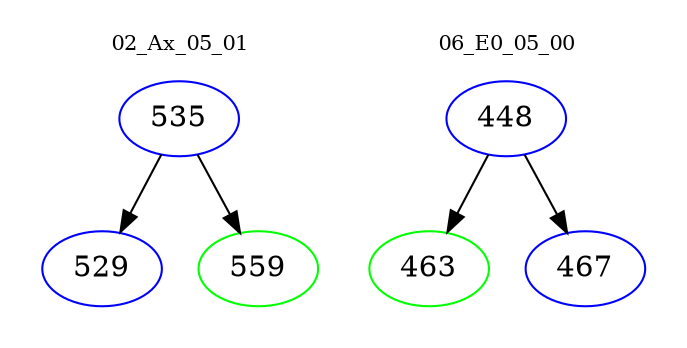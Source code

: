 digraph{
subgraph cluster_0 {
color = white
label = "02_Ax_05_01";
fontsize=10;
T0_535 [label="535", color="blue"]
T0_535 -> T0_529 [color="black"]
T0_529 [label="529", color="blue"]
T0_535 -> T0_559 [color="black"]
T0_559 [label="559", color="green"]
}
subgraph cluster_1 {
color = white
label = "06_E0_05_00";
fontsize=10;
T1_448 [label="448", color="blue"]
T1_448 -> T1_463 [color="black"]
T1_463 [label="463", color="green"]
T1_448 -> T1_467 [color="black"]
T1_467 [label="467", color="blue"]
}
}
